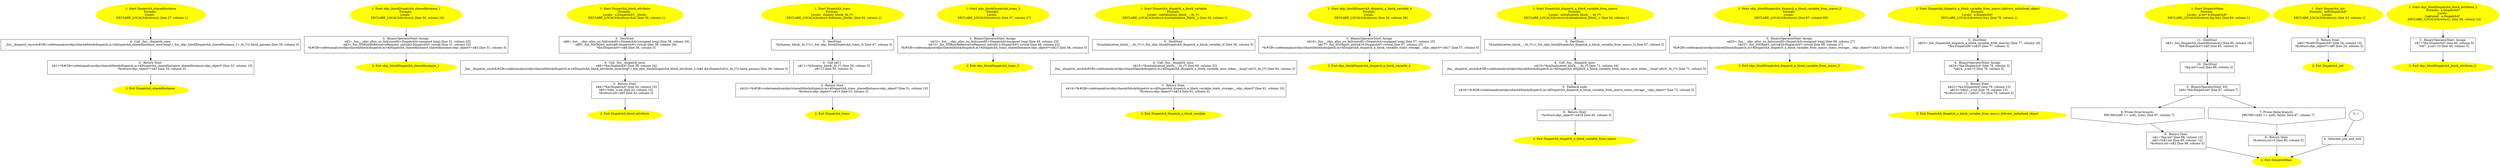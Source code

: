 /* @generated */
digraph cfg {
"sharedInstance#DispatchA#class.8992c6086d1ce5c225093940f62386ac_1" [label="1: Start DispatchA_sharedInstance\nFormals: \nLocals:  \n   DECLARE_LOCALS(&return); [line 27, column 1]\n " color=yellow style=filled]
	

	 "sharedInstance#DispatchA#class.8992c6086d1ce5c225093940f62386ac_1" -> "sharedInstance#DispatchA#class.8992c6086d1ce5c225093940f62386ac_4" ;
"sharedInstance#DispatchA#class.8992c6086d1ce5c225093940f62386ac_2" [label="2: Exit DispatchA_sharedInstance \n  " color=yellow style=filled]
	

"sharedInstance#DispatchA#class.8992c6086d1ce5c225093940f62386ac_3" [label="3:  Return Stmt \n   n$1=*&#GB<codetoanalyze/objc/shared/block/dispatch.m>$DispatchA_sharedInstance_sharedInstance:objc_object* [line 33, column 10]\n  *&return:objc_object*=n$1 [line 33, column 3]\n " shape="box"]
	

	 "sharedInstance#DispatchA#class.8992c6086d1ce5c225093940f62386ac_3" -> "sharedInstance#DispatchA#class.8992c6086d1ce5c225093940f62386ac_2" ;
"sharedInstance#DispatchA#class.8992c6086d1ce5c225093940f62386ac_4" [label="4:  Call _fun__dispatch_once \n   _fun__dispatch_once(&#GB<codetoanalyze/objc/shared/block/dispatch.m>$DispatchA_sharedInstance_once:long*,(_fun_objc_blockDispatchA_sharedInstance_1):_fn_(*)) block_params [line 30, column 3]\n " shape="box"]
	

	 "sharedInstance#DispatchA#class.8992c6086d1ce5c225093940f62386ac_4" -> "sharedInstance#DispatchA#class.8992c6086d1ce5c225093940f62386ac_3" ;
"objc_blockDispatchA_sharedInstance_1.0b8803e75b6a82e1a4530bcb953490e2_1" [label="1: Start objc_blockDispatchA_sharedInstance_1\nFormals: \nLocals:  \n   DECLARE_LOCALS(&return); [line 30, column 24]\n " color=yellow style=filled]
	

	 "objc_blockDispatchA_sharedInstance_1.0b8803e75b6a82e1a4530bcb953490e2_1" -> "objc_blockDispatchA_sharedInstance_1.0b8803e75b6a82e1a4530bcb953490e2_3" ;
"objc_blockDispatchA_sharedInstance_1.0b8803e75b6a82e1a4530bcb953490e2_2" [label="2: Exit objc_blockDispatchA_sharedInstance_1 \n  " color=yellow style=filled]
	

"objc_blockDispatchA_sharedInstance_1.0b8803e75b6a82e1a4530bcb953490e2_3" [label="3:  BinaryOperatorStmt: Assign \n   n$2=_fun___objc_alloc_no_fail(sizeof(t=DispatchA):unsigned long) [line 31, column 23]\n  n$3=_fun_NSBundleResourceRequest_init(n$2:DispatchA*) virtual [line 31, column 22]\n  *&#GB<codetoanalyze/objc/shared/block/dispatch.m>$DispatchA_sharedInstance_sharedInstance:objc_object*=n$3 [line 31, column 5]\n " shape="box"]
	

	 "objc_blockDispatchA_sharedInstance_1.0b8803e75b6a82e1a4530bcb953490e2_3" -> "objc_blockDispatchA_sharedInstance_1.0b8803e75b6a82e1a4530bcb953490e2_2" ;
"block_attribute#DispatchA#class.df997e345dbf19ec3438c667c942e14a_1" [label="1: Start DispatchA_block_attribute\nFormals: \nLocals:  a:DispatchA*(__block) \n   DECLARE_LOCALS(&return,&a); [line 36, column 1]\n " color=yellow style=filled]
	

	 "block_attribute#DispatchA#class.df997e345dbf19ec3438c667c942e14a_1" -> "block_attribute#DispatchA#class.df997e345dbf19ec3438c667c942e14a_5" ;
"block_attribute#DispatchA#class.df997e345dbf19ec3438c667c942e14a_2" [label="2: Exit DispatchA_block_attribute \n  " color=yellow style=filled]
	

"block_attribute#DispatchA#class.df997e345dbf19ec3438c667c942e14a_3" [label="3:  Return Stmt \n   n$4=*&a:DispatchA* [line 42, column 10]\n  n$5=*n$4._x:int [line 42, column 10]\n  *&return:int=n$5 [line 42, column 3]\n " shape="box"]
	

	 "block_attribute#DispatchA#class.df997e345dbf19ec3438c667c942e14a_3" -> "block_attribute#DispatchA#class.df997e345dbf19ec3438c667c942e14a_2" ;
"block_attribute#DispatchA#class.df997e345dbf19ec3438c667c942e14a_4" [label="4:  Call _fun__dispatch_once \n   n$6=*&a:DispatchA* [line 39, column 24]\n  _fun__dispatch_once(&#GB<codetoanalyze/objc/shared/block/dispatch.m>$DispatchA_block_attribute_once:long*,(_fun_objc_blockDispatchA_block_attribute_2,(n$6 &a:DispatchA*)):_fn_(*)) block_params [line 39, column 3]\n " shape="box"]
	

	 "block_attribute#DispatchA#class.df997e345dbf19ec3438c667c942e14a_4" -> "block_attribute#DispatchA#class.df997e345dbf19ec3438c667c942e14a_3" ;
"block_attribute#DispatchA#class.df997e345dbf19ec3438c667c942e14a_5" [label="5:  DeclStmt \n   n$8=_fun___objc_alloc_no_fail(sizeof(t=DispatchA):unsigned long) [line 38, column 26]\n  n$9=_fun_NSObject_init(n$8:DispatchA*) virtual [line 38, column 26]\n  *&a:DispatchA*=n$9 [line 38, column 3]\n " shape="box"]
	

	 "block_attribute#DispatchA#class.df997e345dbf19ec3438c667c942e14a_5" -> "block_attribute#DispatchA#class.df997e345dbf19ec3438c667c942e14a_4" ;
"trans#DispatchA#class.23f9d908a87deca79c235bc76ca6e941_1" [label="1: Start DispatchA_trans\nFormals: \nLocals:  dummy_block:_fn_(*) \n   DECLARE_LOCALS(&return,&dummy_block); [line 45, column 1]\n " color=yellow style=filled]
	

	 "trans#DispatchA#class.23f9d908a87deca79c235bc76ca6e941_1" -> "trans#DispatchA#class.23f9d908a87deca79c235bc76ca6e941_5" ;
"trans#DispatchA#class.23f9d908a87deca79c235bc76ca6e941_2" [label="2: Exit DispatchA_trans \n  " color=yellow style=filled]
	

"trans#DispatchA#class.23f9d908a87deca79c235bc76ca6e941_3" [label="3:  Return Stmt \n   n$10=*&#GB<codetoanalyze/objc/shared/block/dispatch.m>$DispatchA_trans_sharedInstance:objc_object* [line 51, column 10]\n  *&return:objc_object*=n$10 [line 51, column 3]\n " shape="box"]
	

	 "trans#DispatchA#class.23f9d908a87deca79c235bc76ca6e941_3" -> "trans#DispatchA#class.23f9d908a87deca79c235bc76ca6e941_2" ;
"trans#DispatchA#class.23f9d908a87deca79c235bc76ca6e941_4" [label="4:  Call n$11 \n   n$11=*&dummy_block:_fn_(*) [line 50, column 3]\n  n$11() [line 50, column 3]\n " shape="box"]
	

	 "trans#DispatchA#class.23f9d908a87deca79c235bc76ca6e941_4" -> "trans#DispatchA#class.23f9d908a87deca79c235bc76ca6e941_3" ;
"trans#DispatchA#class.23f9d908a87deca79c235bc76ca6e941_5" [label="5:  DeclStmt \n   *&dummy_block:_fn_(*)=(_fun_objc_blockDispatchA_trans_3) [line 47, column 3]\n " shape="box"]
	

	 "trans#DispatchA#class.23f9d908a87deca79c235bc76ca6e941_5" -> "trans#DispatchA#class.23f9d908a87deca79c235bc76ca6e941_4" ;
"objc_blockDispatchA_trans_3.80c09fe69dc0d5591de63a0c525de29b_1" [label="1: Start objc_blockDispatchA_trans_3\nFormals: \nLocals:  \n   DECLARE_LOCALS(&return); [line 47, column 27]\n " color=yellow style=filled]
	

	 "objc_blockDispatchA_trans_3.80c09fe69dc0d5591de63a0c525de29b_1" -> "objc_blockDispatchA_trans_3.80c09fe69dc0d5591de63a0c525de29b_3" ;
"objc_blockDispatchA_trans_3.80c09fe69dc0d5591de63a0c525de29b_2" [label="2: Exit objc_blockDispatchA_trans_3 \n  " color=yellow style=filled]
	

"objc_blockDispatchA_trans_3.80c09fe69dc0d5591de63a0c525de29b_3" [label="3:  BinaryOperatorStmt: Assign \n   n$12=_fun___objc_alloc_no_fail(sizeof(t=DispatchA):unsigned long) [line 48, column 23]\n  n$13=_fun_NSBundleResourceRequest_init(n$12:DispatchA*) virtual [line 48, column 22]\n  *&#GB<codetoanalyze/objc/shared/block/dispatch.m>$DispatchA_trans_sharedInstance:objc_object*=n$13 [line 48, column 5]\n " shape="box"]
	

	 "objc_blockDispatchA_trans_3.80c09fe69dc0d5591de63a0c525de29b_3" -> "objc_blockDispatchA_trans_3.80c09fe69dc0d5591de63a0c525de29b_2" ;
"dispatch_a_block_variable#DispatchA#class.3cc12dd22127281b8293b7c046d21bb2_1" [label="1: Start DispatchA_dispatch_a_block_variable\nFormals: \nLocals:  initialization_block__:_fn_(*) \n   DECLARE_LOCALS(&return,&initialization_block__); [line 54, column 1]\n " color=yellow style=filled]
	

	 "dispatch_a_block_variable#DispatchA#class.3cc12dd22127281b8293b7c046d21bb2_1" -> "dispatch_a_block_variable#DispatchA#class.3cc12dd22127281b8293b7c046d21bb2_5" ;
"dispatch_a_block_variable#DispatchA#class.3cc12dd22127281b8293b7c046d21bb2_2" [label="2: Exit DispatchA_dispatch_a_block_variable \n  " color=yellow style=filled]
	

"dispatch_a_block_variable#DispatchA#class.3cc12dd22127281b8293b7c046d21bb2_3" [label="3:  Return Stmt \n   n$14=*&#GB<codetoanalyze/objc/shared/block/dispatch.m>$DispatchA_dispatch_a_block_variable_static_storage__:objc_object* [line 61, column 10]\n  *&return:objc_object*=n$14 [line 61, column 3]\n " shape="box"]
	

	 "dispatch_a_block_variable#DispatchA#class.3cc12dd22127281b8293b7c046d21bb2_3" -> "dispatch_a_block_variable#DispatchA#class.3cc12dd22127281b8293b7c046d21bb2_2" ;
"dispatch_a_block_variable#DispatchA#class.3cc12dd22127281b8293b7c046d21bb2_4" [label="4:  Call _fun__dispatch_once \n   n$15=*&initialization_block__:_fn_(*) [line 60, column 32]\n  _fun__dispatch_once(&#GB<codetoanalyze/objc/shared/block/dispatch.m>$DispatchA_dispatch_a_block_variable_once_token__:long*,n$15:_fn_(*)) [line 60, column 3]\n " shape="box"]
	

	 "dispatch_a_block_variable#DispatchA#class.3cc12dd22127281b8293b7c046d21bb2_4" -> "dispatch_a_block_variable#DispatchA#class.3cc12dd22127281b8293b7c046d21bb2_3" ;
"dispatch_a_block_variable#DispatchA#class.3cc12dd22127281b8293b7c046d21bb2_5" [label="5:  DeclStmt \n   *&initialization_block__:_fn_(*)=(_fun_objc_blockDispatchA_dispatch_a_block_variable_4) [line 56, column 3]\n " shape="box"]
	

	 "dispatch_a_block_variable#DispatchA#class.3cc12dd22127281b8293b7c046d21bb2_5" -> "dispatch_a_block_variable#DispatchA#class.3cc12dd22127281b8293b7c046d21bb2_4" ;
"objc_blockDispatchA_dispatch_a_block_variable_4.2eedc45fca2c35e6e8c11937ba7a2df8_1" [label="1: Start objc_blockDispatchA_dispatch_a_block_variable_4\nFormals: \nLocals:  \n   DECLARE_LOCALS(&return); [line 56, column 38]\n " color=yellow style=filled]
	

	 "objc_blockDispatchA_dispatch_a_block_variable_4.2eedc45fca2c35e6e8c11937ba7a2df8_1" -> "objc_blockDispatchA_dispatch_a_block_variable_4.2eedc45fca2c35e6e8c11937ba7a2df8_3" ;
"objc_blockDispatchA_dispatch_a_block_variable_4.2eedc45fca2c35e6e8c11937ba7a2df8_2" [label="2: Exit objc_blockDispatchA_dispatch_a_block_variable_4 \n  " color=yellow style=filled]
	

"objc_blockDispatchA_dispatch_a_block_variable_4.2eedc45fca2c35e6e8c11937ba7a2df8_3" [label="3:  BinaryOperatorStmt: Assign \n   n$16=_fun___objc_alloc_no_fail(sizeof(t=DispatchA):unsigned long) [line 57, column 25]\n  n$17=_fun_NSObject_init(n$16:DispatchA*) virtual [line 57, column 25]\n  *&#GB<codetoanalyze/objc/shared/block/dispatch.m>$DispatchA_dispatch_a_block_variable_static_storage__:objc_object*=n$17 [line 57, column 5]\n " shape="box"]
	

	 "objc_blockDispatchA_dispatch_a_block_variable_4.2eedc45fca2c35e6e8c11937ba7a2df8_3" -> "objc_blockDispatchA_dispatch_a_block_variable_4.2eedc45fca2c35e6e8c11937ba7a2df8_2" ;
"dispatch_a_block_variable_from_macro#DispatchA#class.92567a38d5ab3cf637f72030b1097441_1" [label="1: Start DispatchA_dispatch_a_block_variable_from_macro\nFormals: \nLocals:  initialization_block__:_fn_(*) \n   DECLARE_LOCALS(&return,&initialization_block__); [line 64, column 1]\n " color=yellow style=filled]
	

	 "dispatch_a_block_variable_from_macro#DispatchA#class.92567a38d5ab3cf637f72030b1097441_1" -> "dispatch_a_block_variable_from_macro#DispatchA#class.92567a38d5ab3cf637f72030b1097441_5" ;
"dispatch_a_block_variable_from_macro#DispatchA#class.92567a38d5ab3cf637f72030b1097441_2" [label="2: Exit DispatchA_dispatch_a_block_variable_from_macro \n  " color=yellow style=filled]
	

"dispatch_a_block_variable_from_macro#DispatchA#class.92567a38d5ab3cf637f72030b1097441_3" [label="3:  Fallback node \n   n$18=*&#GB<codetoanalyze/objc/shared/block/dispatch.m>$DispatchA_dispatch_a_block_variable_from_macro_static_storage__:objc_object* [line 72, column 5]\n " shape="box"]
	

	 "dispatch_a_block_variable_from_macro#DispatchA#class.92567a38d5ab3cf637f72030b1097441_3" -> "dispatch_a_block_variable_from_macro#DispatchA#class.92567a38d5ab3cf637f72030b1097441_6" ;
"dispatch_a_block_variable_from_macro#DispatchA#class.92567a38d5ab3cf637f72030b1097441_4" [label="4:  Call _fun__dispatch_once \n   n$19=*&initialization_block__:_fn_(*) [line 71, column 34]\n  _fun__dispatch_once(&#GB<codetoanalyze/objc/shared/block/dispatch.m>$DispatchA_dispatch_a_block_variable_from_macro_once_token__:long*,n$19:_fn_(*)) [line 71, column 5]\n " shape="box"]
	

	 "dispatch_a_block_variable_from_macro#DispatchA#class.92567a38d5ab3cf637f72030b1097441_4" -> "dispatch_a_block_variable_from_macro#DispatchA#class.92567a38d5ab3cf637f72030b1097441_3" ;
"dispatch_a_block_variable_from_macro#DispatchA#class.92567a38d5ab3cf637f72030b1097441_5" [label="5:  DeclStmt \n   *&initialization_block__:_fn_(*)=(_fun_objc_blockDispatchA_dispatch_a_block_variable_from_macro_5) [line 67, column 5]\n " shape="box"]
	

	 "dispatch_a_block_variable_from_macro#DispatchA#class.92567a38d5ab3cf637f72030b1097441_5" -> "dispatch_a_block_variable_from_macro#DispatchA#class.92567a38d5ab3cf637f72030b1097441_4" ;
"dispatch_a_block_variable_from_macro#DispatchA#class.92567a38d5ab3cf637f72030b1097441_6" [label="6:  Return Stmt \n   *&return:objc_object*=n$18 [line 65, column 3]\n " shape="box"]
	

	 "dispatch_a_block_variable_from_macro#DispatchA#class.92567a38d5ab3cf637f72030b1097441_6" -> "dispatch_a_block_variable_from_macro#DispatchA#class.92567a38d5ab3cf637f72030b1097441_2" ;
"objc_blockDispatchA_dispatch_a_block_variable_from_macro_5.e4f37df69df9d95138cb008e85eedab8_1" [label="1: Start objc_blockDispatchA_dispatch_a_block_variable_from_macro_5\nFormals: \nLocals:  \n   DECLARE_LOCALS(&return); [line 67, column 40]\n " color=yellow style=filled]
	

	 "objc_blockDispatchA_dispatch_a_block_variable_from_macro_5.e4f37df69df9d95138cb008e85eedab8_1" -> "objc_blockDispatchA_dispatch_a_block_variable_from_macro_5.e4f37df69df9d95138cb008e85eedab8_3" ;
"objc_blockDispatchA_dispatch_a_block_variable_from_macro_5.e4f37df69df9d95138cb008e85eedab8_2" [label="2: Exit objc_blockDispatchA_dispatch_a_block_variable_from_macro_5 \n  " color=yellow style=filled]
	

"objc_blockDispatchA_dispatch_a_block_variable_from_macro_5.e4f37df69df9d95138cb008e85eedab8_3" [label="3:  BinaryOperatorStmt: Assign \n   n$20=_fun___objc_alloc_no_fail(sizeof(t=DispatchA):unsigned long) [line 68, column 27]\n  n$21=_fun_NSObject_init(n$20:DispatchA*) virtual [line 68, column 27]\n  *&#GB<codetoanalyze/objc/shared/block/dispatch.m>$DispatchA_dispatch_a_block_variable_from_macro_static_storage__:objc_object*=n$21 [line 68, column 7]\n " shape="box"]
	

	 "objc_blockDispatchA_dispatch_a_block_variable_from_macro_5.e4f37df69df9d95138cb008e85eedab8_3" -> "objc_blockDispatchA_dispatch_a_block_variable_from_macro_5.e4f37df69df9d95138cb008e85eedab8_2" ;
"dispatch_a_block_variable_from_macro_delivers_initialised_object#DispatchA#class.a58ef5afb5e1e9480b49788e2400c52c_1" [label="1: Start DispatchA_dispatch_a_block_variable_from_macro_delivers_initialised_object\nFormals: \nLocals:  a:DispatchA* \n   DECLARE_LOCALS(&return,&a); [line 76, column 1]\n " color=yellow style=filled]
	

	 "dispatch_a_block_variable_from_macro_delivers_initialised_object#DispatchA#class.a58ef5afb5e1e9480b49788e2400c52c_1" -> "dispatch_a_block_variable_from_macro_delivers_initialised_object#DispatchA#class.a58ef5afb5e1e9480b49788e2400c52c_5" ;
"dispatch_a_block_variable_from_macro_delivers_initialised_object#DispatchA#class.a58ef5afb5e1e9480b49788e2400c52c_2" [label="2: Exit DispatchA_dispatch_a_block_variable_from_macro_delivers_initialised_object \n  " color=yellow style=filled]
	

"dispatch_a_block_variable_from_macro_delivers_initialised_object#DispatchA#class.a58ef5afb5e1e9480b49788e2400c52c_3" [label="3:  Return Stmt \n   n$22=*&a:DispatchA* [line 79, column 15]\n  n$23=*n$22._x:int [line 79, column 15]\n  *&return:int=(1 / (n$23 - 5)) [line 79, column 3]\n " shape="box"]
	

	 "dispatch_a_block_variable_from_macro_delivers_initialised_object#DispatchA#class.a58ef5afb5e1e9480b49788e2400c52c_3" -> "dispatch_a_block_variable_from_macro_delivers_initialised_object#DispatchA#class.a58ef5afb5e1e9480b49788e2400c52c_2" ;
"dispatch_a_block_variable_from_macro_delivers_initialised_object#DispatchA#class.a58ef5afb5e1e9480b49788e2400c52c_4" [label="4:  BinaryOperatorStmt: Assign \n   n$24=*&a:DispatchA* [line 78, column 3]\n  *n$24._x:int=5 [line 78, column 3]\n " shape="box"]
	

	 "dispatch_a_block_variable_from_macro_delivers_initialised_object#DispatchA#class.a58ef5afb5e1e9480b49788e2400c52c_4" -> "dispatch_a_block_variable_from_macro_delivers_initialised_object#DispatchA#class.a58ef5afb5e1e9480b49788e2400c52c_3" ;
"dispatch_a_block_variable_from_macro_delivers_initialised_object#DispatchA#class.a58ef5afb5e1e9480b49788e2400c52c_5" [label="5:  DeclStmt \n   n$25=_fun_DispatchA_dispatch_a_block_variable_from_macro() [line 77, column 18]\n  *&a:DispatchA*=n$25 [line 77, column 3]\n " shape="box"]
	

	 "dispatch_a_block_variable_from_macro_delivers_initialised_object#DispatchA#class.a58ef5afb5e1e9480b49788e2400c52c_5" -> "dispatch_a_block_variable_from_macro_delivers_initialised_object#DispatchA#class.a58ef5afb5e1e9480b49788e2400c52c_4" ;
"DispatchMain.f6461dbdaeaf9a114cbe40f5f72fbb3f_1" [label="1: Start DispatchMain\nFormals: \nLocals:  p:int* b:DispatchA* \n   DECLARE_LOCALS(&return,&p,&b); [line 84, column 1]\n " color=yellow style=filled]
	

	 "DispatchMain.f6461dbdaeaf9a114cbe40f5f72fbb3f_1" -> "DispatchMain.f6461dbdaeaf9a114cbe40f5f72fbb3f_11" ;
"DispatchMain.f6461dbdaeaf9a114cbe40f5f72fbb3f_2" [label="2: Exit DispatchMain \n  " color=yellow style=filled]
	

"DispatchMain.f6461dbdaeaf9a114cbe40f5f72fbb3f_3" [label="3: + \n  " ]
	

	 "DispatchMain.f6461dbdaeaf9a114cbe40f5f72fbb3f_3" -> "DispatchMain.f6461dbdaeaf9a114cbe40f5f72fbb3f_4" ;
"DispatchMain.f6461dbdaeaf9a114cbe40f5f72fbb3f_4" [label="4:  between_join_and_exit \n  " shape="box"]
	

	 "DispatchMain.f6461dbdaeaf9a114cbe40f5f72fbb3f_4" -> "DispatchMain.f6461dbdaeaf9a114cbe40f5f72fbb3f_2" ;
"DispatchMain.f6461dbdaeaf9a114cbe40f5f72fbb3f_5" [label="5:  BinaryOperatorStmt: EQ \n   n$0=*&b:DispatchA* [line 87, column 7]\n " shape="box"]
	

	 "DispatchMain.f6461dbdaeaf9a114cbe40f5f72fbb3f_5" -> "DispatchMain.f6461dbdaeaf9a114cbe40f5f72fbb3f_6" ;
	 "DispatchMain.f6461dbdaeaf9a114cbe40f5f72fbb3f_5" -> "DispatchMain.f6461dbdaeaf9a114cbe40f5f72fbb3f_7" ;
"DispatchMain.f6461dbdaeaf9a114cbe40f5f72fbb3f_6" [label="6: Prune (true branch) \n   PRUNE((n$0 == null), true); [line 87, column 7]\n " shape="invhouse"]
	

	 "DispatchMain.f6461dbdaeaf9a114cbe40f5f72fbb3f_6" -> "DispatchMain.f6461dbdaeaf9a114cbe40f5f72fbb3f_8" ;
"DispatchMain.f6461dbdaeaf9a114cbe40f5f72fbb3f_7" [label="7: Prune (false branch) \n   PRUNE(!(n$0 == null), false); [line 87, column 7]\n " shape="invhouse"]
	

	 "DispatchMain.f6461dbdaeaf9a114cbe40f5f72fbb3f_7" -> "DispatchMain.f6461dbdaeaf9a114cbe40f5f72fbb3f_9" ;
"DispatchMain.f6461dbdaeaf9a114cbe40f5f72fbb3f_8" [label="8:  Return Stmt \n   n$1=*&p:int* [line 88, column 13]\n  n$2=*n$1:int [line 88, column 12]\n  *&return:int=n$2 [line 88, column 5]\n " shape="box"]
	

	 "DispatchMain.f6461dbdaeaf9a114cbe40f5f72fbb3f_8" -> "DispatchMain.f6461dbdaeaf9a114cbe40f5f72fbb3f_2" ;
"DispatchMain.f6461dbdaeaf9a114cbe40f5f72fbb3f_9" [label="9:  Return Stmt \n   *&return:int=0 [line 90, column 5]\n " shape="box"]
	

	 "DispatchMain.f6461dbdaeaf9a114cbe40f5f72fbb3f_9" -> "DispatchMain.f6461dbdaeaf9a114cbe40f5f72fbb3f_2" ;
"DispatchMain.f6461dbdaeaf9a114cbe40f5f72fbb3f_10" [label="10:  DeclStmt \n   *&p:int*=null [line 86, column 3]\n " shape="box"]
	

	 "DispatchMain.f6461dbdaeaf9a114cbe40f5f72fbb3f_10" -> "DispatchMain.f6461dbdaeaf9a114cbe40f5f72fbb3f_5" ;
"DispatchMain.f6461dbdaeaf9a114cbe40f5f72fbb3f_11" [label="11:  DeclStmt \n   n$3=_fun_DispatchA_sharedInstance() [line 85, column 18]\n  *&b:DispatchA*=n$3 [line 85, column 3]\n " shape="box"]
	

	 "DispatchMain.f6461dbdaeaf9a114cbe40f5f72fbb3f_11" -> "DispatchMain.f6461dbdaeaf9a114cbe40f5f72fbb3f_10" ;
"init#DispatchA#instance.ff6c7b9a5a49bb46493519a4290a6582_1" [label="1: Start DispatchA_init\nFormals:  self:DispatchA*\nLocals:  \n   DECLARE_LOCALS(&return); [line 23, column 1]\n " color=yellow style=filled]
	

	 "init#DispatchA#instance.ff6c7b9a5a49bb46493519a4290a6582_1" -> "init#DispatchA#instance.ff6c7b9a5a49bb46493519a4290a6582_3" ;
"init#DispatchA#instance.ff6c7b9a5a49bb46493519a4290a6582_2" [label="2: Exit DispatchA_init \n  " color=yellow style=filled]
	

"init#DispatchA#instance.ff6c7b9a5a49bb46493519a4290a6582_3" [label="3:  Return Stmt \n   n$0=*&self:DispatchA* [line 24, column 10]\n  *&return:objc_object*=n$0 [line 24, column 3]\n " shape="box"]
	

	 "init#DispatchA#instance.ff6c7b9a5a49bb46493519a4290a6582_3" -> "init#DispatchA#instance.ff6c7b9a5a49bb46493519a4290a6582_2" ;
"objc_blockDispatchA_block_attribute_2.871f06a0b12b5767153a5d30f3798261_1" [label="1: Start objc_blockDispatchA_block_attribute_2\nFormals:  a:DispatchA*\nLocals: \nCaptured:  a:DispatchA* \n   DECLARE_LOCALS(&return); [line 39, column 24]\n " color=yellow style=filled]
	

	 "objc_blockDispatchA_block_attribute_2.871f06a0b12b5767153a5d30f3798261_1" -> "objc_blockDispatchA_block_attribute_2.871f06a0b12b5767153a5d30f3798261_3" ;
"objc_blockDispatchA_block_attribute_2.871f06a0b12b5767153a5d30f3798261_2" [label="2: Exit objc_blockDispatchA_block_attribute_2 \n  " color=yellow style=filled]
	

"objc_blockDispatchA_block_attribute_2.871f06a0b12b5767153a5d30f3798261_3" [label="3:  BinaryOperatorStmt: Assign \n   n$7=*&a:DispatchA* [line 40, column 5]\n  *n$7._x:int=10 [line 40, column 5]\n " shape="box"]
	

	 "objc_blockDispatchA_block_attribute_2.871f06a0b12b5767153a5d30f3798261_3" -> "objc_blockDispatchA_block_attribute_2.871f06a0b12b5767153a5d30f3798261_2" ;
}
